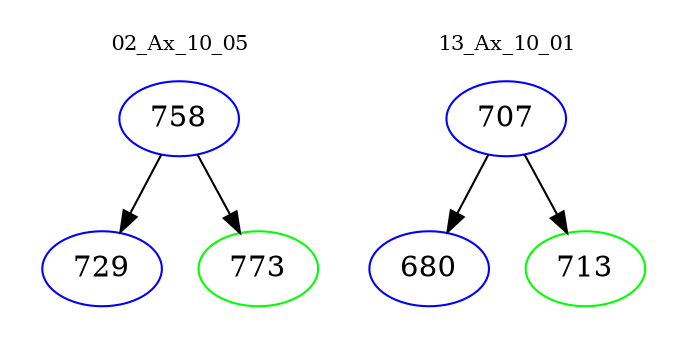 digraph{
subgraph cluster_0 {
color = white
label = "02_Ax_10_05";
fontsize=10;
T0_758 [label="758", color="blue"]
T0_758 -> T0_729 [color="black"]
T0_729 [label="729", color="blue"]
T0_758 -> T0_773 [color="black"]
T0_773 [label="773", color="green"]
}
subgraph cluster_1 {
color = white
label = "13_Ax_10_01";
fontsize=10;
T1_707 [label="707", color="blue"]
T1_707 -> T1_680 [color="black"]
T1_680 [label="680", color="blue"]
T1_707 -> T1_713 [color="black"]
T1_713 [label="713", color="green"]
}
}
